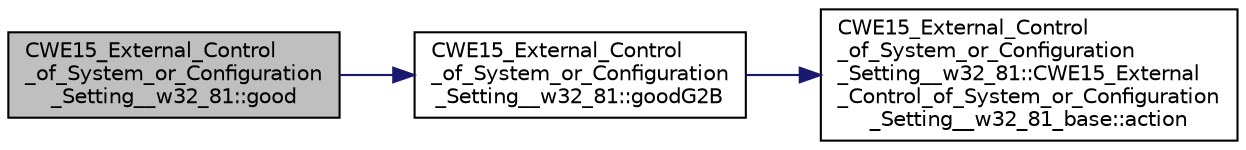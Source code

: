 digraph "CWE15_External_Control_of_System_or_Configuration_Setting__w32_81::good"
{
  edge [fontname="Helvetica",fontsize="10",labelfontname="Helvetica",labelfontsize="10"];
  node [fontname="Helvetica",fontsize="10",shape=record];
  rankdir="LR";
  Node4 [label="CWE15_External_Control\l_of_System_or_Configuration\l_Setting__w32_81::good",height=0.2,width=0.4,color="black", fillcolor="grey75", style="filled", fontcolor="black"];
  Node4 -> Node5 [color="midnightblue",fontsize="10",style="solid",fontname="Helvetica"];
  Node5 [label="CWE15_External_Control\l_of_System_or_Configuration\l_Setting__w32_81::goodG2B",height=0.2,width=0.4,color="black", fillcolor="white", style="filled",URL="$namespaceCWE15__External__Control__of__System__or__Configuration__Setting____w32__81.html#adf6054f820a768e0f6e8bedaf440591c"];
  Node5 -> Node6 [color="midnightblue",fontsize="10",style="solid",fontname="Helvetica"];
  Node6 [label="CWE15_External_Control\l_of_System_or_Configuration\l_Setting__w32_81::CWE15_External\l_Control_of_System_or_Configuration\l_Setting__w32_81_base::action",height=0.2,width=0.4,color="black", fillcolor="white", style="filled",URL="$classCWE15__External__Control__of__System__or__Configuration__Setting____w32__81_1_1CWE15__Exter7fe5e6015530f319276922823bbcf6c4.html#a5c5c5bebf49f6a2ebdc88a7efba231d6"];
}
